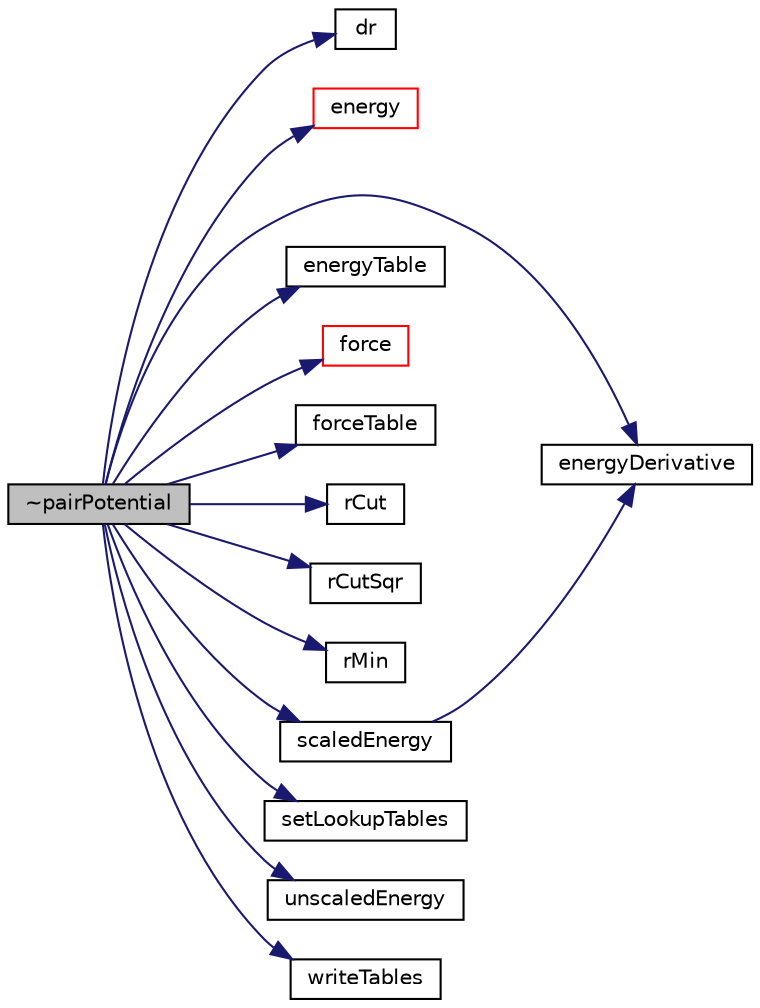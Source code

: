 digraph "~pairPotential"
{
  bgcolor="transparent";
  edge [fontname="Helvetica",fontsize="10",labelfontname="Helvetica",labelfontsize="10"];
  node [fontname="Helvetica",fontsize="10",shape=record];
  rankdir="LR";
  Node1 [label="~pairPotential",height=0.2,width=0.4,color="black", fillcolor="grey75", style="filled", fontcolor="black"];
  Node1 -> Node2 [color="midnightblue",fontsize="10",style="solid",fontname="Helvetica"];
  Node2 [label="dr",height=0.2,width=0.4,color="black",URL="$a01804.html#a1ae26f712955fef1521f5c9bfc6e92d3"];
  Node1 -> Node3 [color="midnightblue",fontsize="10",style="solid",fontname="Helvetica"];
  Node3 [label="energy",height=0.2,width=0.4,color="red",URL="$a01804.html#af76e06a6b6cf01679787bce9fee02fc9"];
  Node1 -> Node4 [color="midnightblue",fontsize="10",style="solid",fontname="Helvetica"];
  Node4 [label="energyDerivative",height=0.2,width=0.4,color="black",URL="$a01804.html#a2c163ff9ac379e67e591e25a9c4c093d"];
  Node1 -> Node5 [color="midnightblue",fontsize="10",style="solid",fontname="Helvetica"];
  Node5 [label="energyTable",height=0.2,width=0.4,color="black",URL="$a01804.html#ac6481b91b3f9d985f3466fe353a9026b"];
  Node1 -> Node6 [color="midnightblue",fontsize="10",style="solid",fontname="Helvetica"];
  Node6 [label="force",height=0.2,width=0.4,color="red",URL="$a01804.html#a02f6511c022dabfce6bc2d8d866ed704"];
  Node1 -> Node7 [color="midnightblue",fontsize="10",style="solid",fontname="Helvetica"];
  Node7 [label="forceTable",height=0.2,width=0.4,color="black",URL="$a01804.html#a3e2af19b82a9c2790c298d7df8279ba0"];
  Node1 -> Node8 [color="midnightblue",fontsize="10",style="solid",fontname="Helvetica"];
  Node8 [label="rCut",height=0.2,width=0.4,color="black",URL="$a01804.html#aae381768d4c5243f718605b182fb18b4"];
  Node1 -> Node9 [color="midnightblue",fontsize="10",style="solid",fontname="Helvetica"];
  Node9 [label="rCutSqr",height=0.2,width=0.4,color="black",URL="$a01804.html#a8c3aef482328e77aaefaddb0f2214c66"];
  Node1 -> Node10 [color="midnightblue",fontsize="10",style="solid",fontname="Helvetica"];
  Node10 [label="rMin",height=0.2,width=0.4,color="black",URL="$a01804.html#a827822496f28719ea096eae911cc555c"];
  Node1 -> Node11 [color="midnightblue",fontsize="10",style="solid",fontname="Helvetica"];
  Node11 [label="scaledEnergy",height=0.2,width=0.4,color="black",URL="$a01804.html#a5437f5cd0554991ac7603767b7d16a48"];
  Node11 -> Node4 [color="midnightblue",fontsize="10",style="solid",fontname="Helvetica"];
  Node1 -> Node12 [color="midnightblue",fontsize="10",style="solid",fontname="Helvetica"];
  Node12 [label="setLookupTables",height=0.2,width=0.4,color="black",URL="$a01804.html#aeaa661c631b53d43b926c3748d19d6c9"];
  Node1 -> Node13 [color="midnightblue",fontsize="10",style="solid",fontname="Helvetica"];
  Node13 [label="unscaledEnergy",height=0.2,width=0.4,color="black",URL="$a01804.html#a2eae89303b0f941fc04b160fb161cce5"];
  Node1 -> Node14 [color="midnightblue",fontsize="10",style="solid",fontname="Helvetica"];
  Node14 [label="writeTables",height=0.2,width=0.4,color="black",URL="$a01804.html#a96a7dfecfe6e8edc29cc8676882cd07b"];
}
